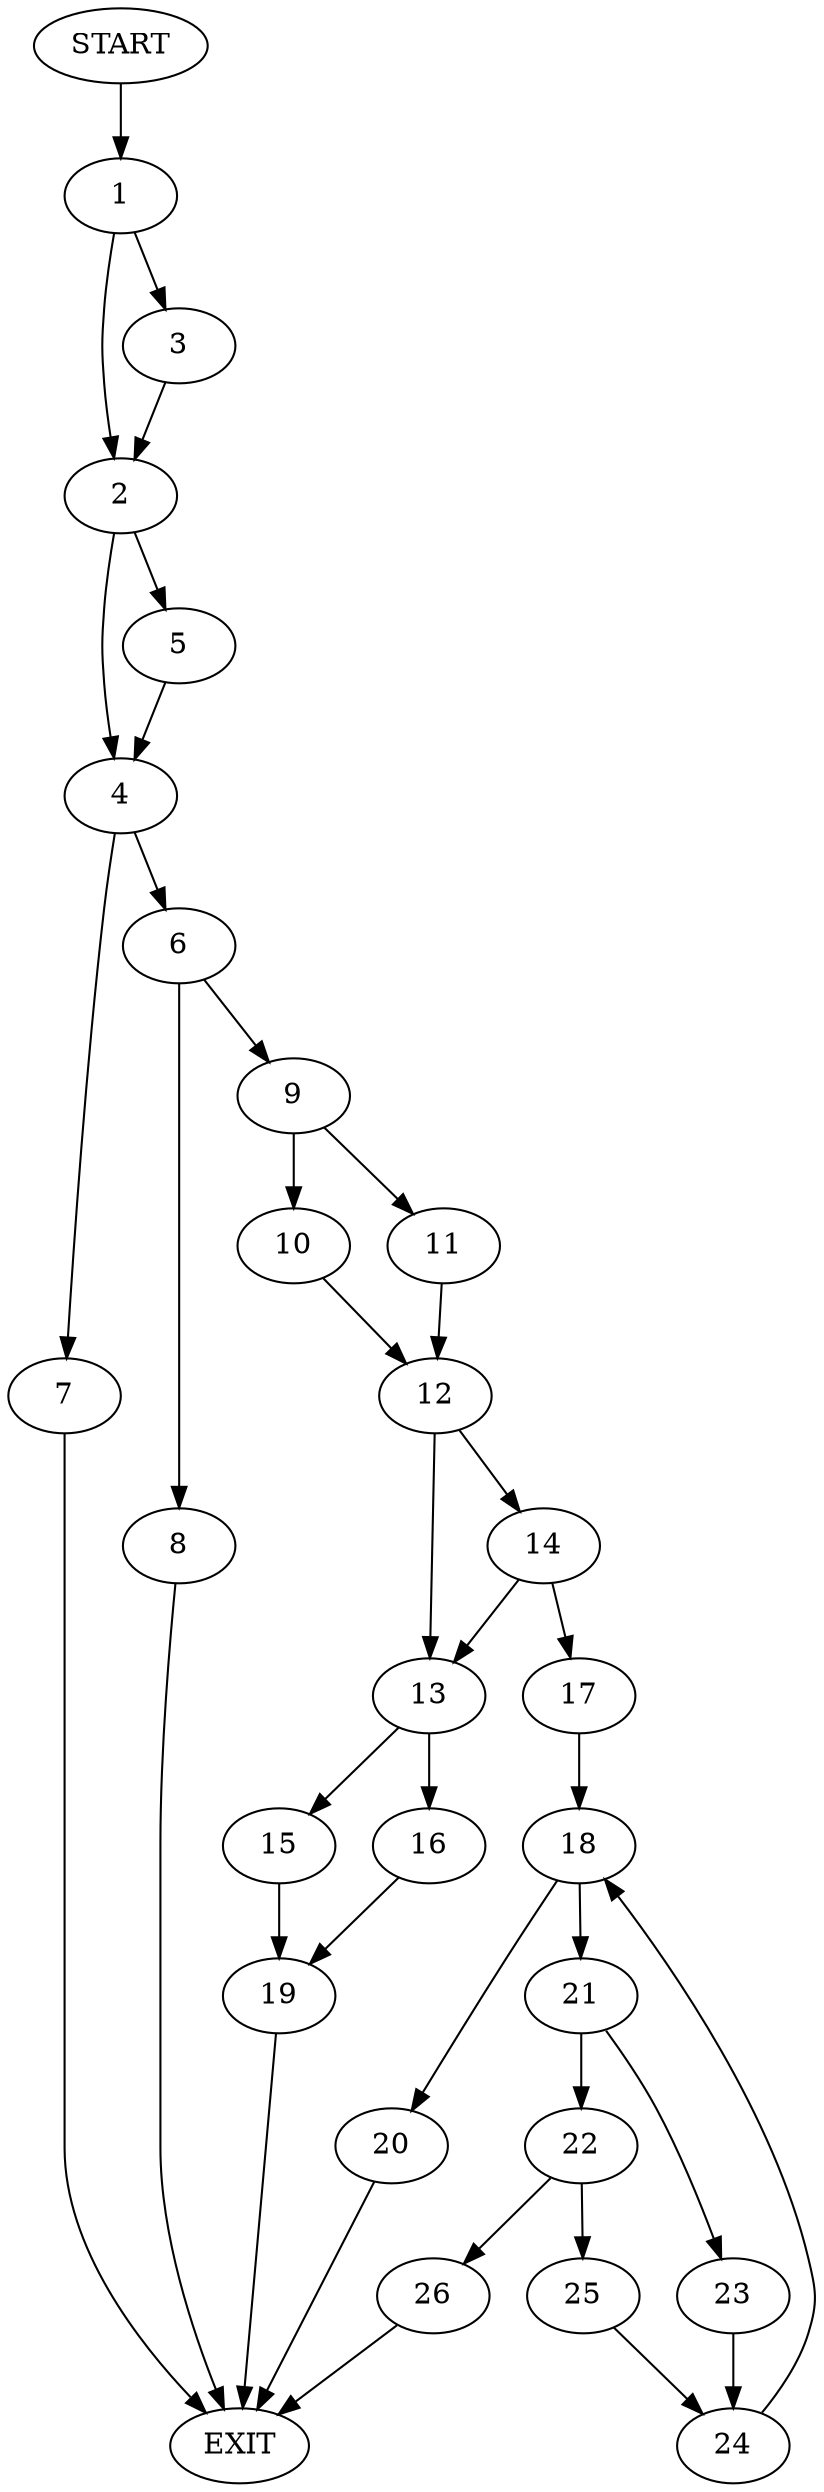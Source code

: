 digraph {
0 [label="START"]
27 [label="EXIT"]
0 -> 1
1 -> 2
1 -> 3
3 -> 2
2 -> 4
2 -> 5
4 -> 6
4 -> 7
5 -> 4
7 -> 27
6 -> 8
6 -> 9
8 -> 27
9 -> 10
9 -> 11
11 -> 12
10 -> 12
12 -> 13
12 -> 14
13 -> 15
13 -> 16
14 -> 13
14 -> 17
17 -> 18
16 -> 19
15 -> 19
19 -> 27
18 -> 20
18 -> 21
20 -> 27
21 -> 22
21 -> 23
23 -> 24
22 -> 25
22 -> 26
26 -> 27
25 -> 24
24 -> 18
}
